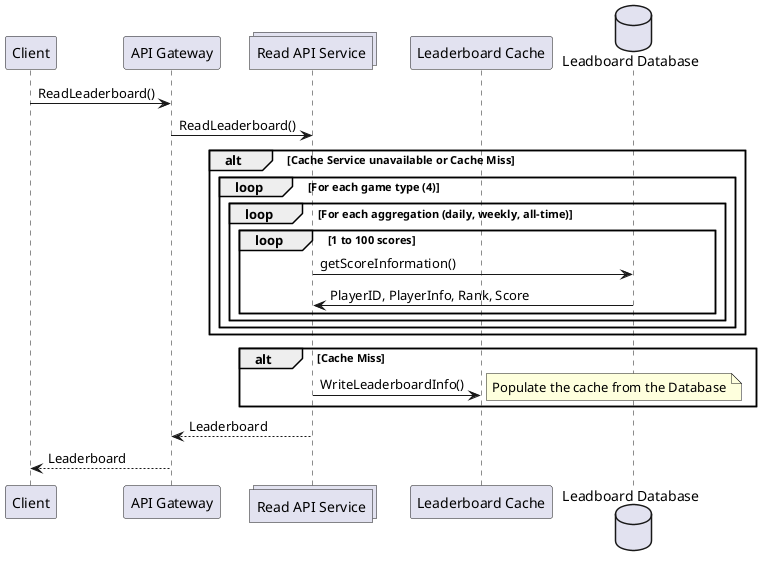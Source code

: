 @startuml Populate_Cache
participant "Client" as Client
participant "API Gateway" as API
collections "Read API Service" as Read
participant "Leaderboard Cache" as Cache
database "Leadboard Database" as DB

Client -> API: ReadLeaderboard()
API -> Read: ReadLeaderboard()

alt Cache Service unavailable or Cache Miss
    loop For each game type (4)
        loop For each aggregation (daily, weekly, all-time)
            loop 1 to 100 scores
                Read -> DB: getScoreInformation()
                DB -> Read: PlayerID, PlayerInfo, Rank, Score
            end
        end
    end
end

alt Cache Miss
    Read -> Cache: WriteLeaderboardInfo()
    note right: Populate the cache from the Database
end

Read --> API: Leaderboard
API --> Client: Leaderboard
@enduml
